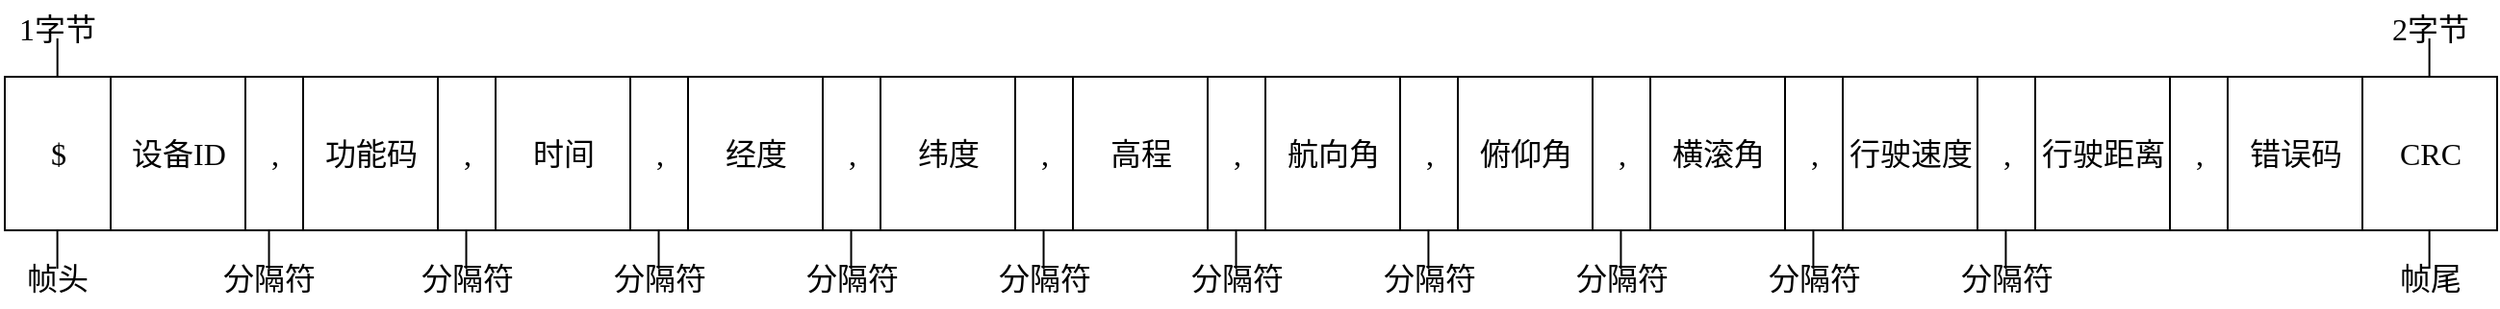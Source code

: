 <mxfile version="24.6.4" type="github">
  <diagram name="第 1 页" id="h4iiI1h9H1woldRgEM1Y">
    <mxGraphModel dx="1588" dy="930" grid="1" gridSize="10" guides="1" tooltips="1" connect="1" arrows="1" fold="1" page="1" pageScale="1" pageWidth="1654" pageHeight="1169" math="0" shadow="0">
      <root>
        <mxCell id="0" />
        <mxCell id="1" parent="0" />
        <mxCell id="Qd0CcySC9wJVUX0zvVi2-1" value="" style="rounded=0;whiteSpace=wrap;html=1;fontFamily=黑体;fontSize=16;" vertex="1" parent="1">
          <mxGeometry x="90" y="280" width="1287.5" height="80" as="geometry" />
        </mxCell>
        <mxCell id="Qd0CcySC9wJVUX0zvVi2-2" value="$" style="rounded=0;whiteSpace=wrap;html=1;fontFamily=黑体;fontSize=16;" vertex="1" parent="1">
          <mxGeometry x="82.5" y="280" width="55" height="80" as="geometry" />
        </mxCell>
        <mxCell id="Qd0CcySC9wJVUX0zvVi2-3" value="设备ID" style="rounded=0;whiteSpace=wrap;html=1;fontFamily=黑体;fontSize=16;" vertex="1" parent="1">
          <mxGeometry x="137.5" y="280" width="70" height="80" as="geometry" />
        </mxCell>
        <mxCell id="Qd0CcySC9wJVUX0zvVi2-5" value="&lt;font style=&quot;font-size: 16px;&quot;&gt;,&lt;/font&gt;" style="rounded=0;whiteSpace=wrap;html=1;fontFamily=黑体;fontSize=16;" vertex="1" parent="1">
          <mxGeometry x="307.5" y="280" width="30" height="80" as="geometry" />
        </mxCell>
        <mxCell id="Qd0CcySC9wJVUX0zvVi2-7" value="时间" style="rounded=0;whiteSpace=wrap;html=1;fontFamily=黑体;fontSize=16;" vertex="1" parent="1">
          <mxGeometry x="337.5" y="280" width="70" height="80" as="geometry" />
        </mxCell>
        <mxCell id="Qd0CcySC9wJVUX0zvVi2-8" value="经度" style="rounded=0;whiteSpace=wrap;html=1;fontFamily=黑体;fontSize=16;" vertex="1" parent="1">
          <mxGeometry x="437.5" y="280" width="70" height="80" as="geometry" />
        </mxCell>
        <mxCell id="Qd0CcySC9wJVUX0zvVi2-9" value="&lt;font style=&quot;font-size: 16px;&quot;&gt;,&lt;/font&gt;" style="rounded=0;whiteSpace=wrap;html=1;fontFamily=黑体;fontSize=16;" vertex="1" parent="1">
          <mxGeometry x="407.5" y="280" width="30" height="80" as="geometry" />
        </mxCell>
        <mxCell id="Qd0CcySC9wJVUX0zvVi2-10" value="&lt;font style=&quot;font-size: 16px;&quot;&gt;,&lt;/font&gt;" style="rounded=0;whiteSpace=wrap;html=1;fontFamily=黑体;fontSize=16;" vertex="1" parent="1">
          <mxGeometry x="507.5" y="280" width="30" height="80" as="geometry" />
        </mxCell>
        <mxCell id="Qd0CcySC9wJVUX0zvVi2-11" value="纬度" style="rounded=0;whiteSpace=wrap;html=1;fontFamily=黑体;fontSize=16;" vertex="1" parent="1">
          <mxGeometry x="537.5" y="280" width="70" height="80" as="geometry" />
        </mxCell>
        <mxCell id="Qd0CcySC9wJVUX0zvVi2-12" value="&lt;font style=&quot;font-size: 16px;&quot;&gt;,&lt;/font&gt;" style="rounded=0;whiteSpace=wrap;html=1;fontFamily=黑体;fontSize=16;" vertex="1" parent="1">
          <mxGeometry x="607.5" y="280" width="30" height="80" as="geometry" />
        </mxCell>
        <mxCell id="Qd0CcySC9wJVUX0zvVi2-13" value="高程" style="rounded=0;whiteSpace=wrap;html=1;fontFamily=黑体;fontSize=16;" vertex="1" parent="1">
          <mxGeometry x="637.5" y="280" width="70" height="80" as="geometry" />
        </mxCell>
        <mxCell id="Qd0CcySC9wJVUX0zvVi2-14" value="&lt;font style=&quot;font-size: 16px;&quot;&gt;,&lt;/font&gt;" style="rounded=0;whiteSpace=wrap;html=1;fontFamily=黑体;fontSize=16;" vertex="1" parent="1">
          <mxGeometry x="707.5" y="280" width="30" height="80" as="geometry" />
        </mxCell>
        <mxCell id="Qd0CcySC9wJVUX0zvVi2-15" value="航向角" style="rounded=0;whiteSpace=wrap;html=1;fontFamily=黑体;fontSize=16;" vertex="1" parent="1">
          <mxGeometry x="737.5" y="280" width="70" height="80" as="geometry" />
        </mxCell>
        <mxCell id="Qd0CcySC9wJVUX0zvVi2-16" value="&lt;font style=&quot;font-size: 16px;&quot;&gt;,&lt;/font&gt;" style="rounded=0;whiteSpace=wrap;html=1;fontFamily=黑体;fontSize=16;" vertex="1" parent="1">
          <mxGeometry x="807.5" y="280" width="30" height="80" as="geometry" />
        </mxCell>
        <mxCell id="Qd0CcySC9wJVUX0zvVi2-17" value="俯仰角" style="rounded=0;whiteSpace=wrap;html=1;fontFamily=黑体;fontSize=16;" vertex="1" parent="1">
          <mxGeometry x="837.5" y="280" width="70" height="80" as="geometry" />
        </mxCell>
        <mxCell id="Qd0CcySC9wJVUX0zvVi2-18" value="横滚角" style="rounded=0;whiteSpace=wrap;html=1;fontFamily=黑体;fontSize=16;" vertex="1" parent="1">
          <mxGeometry x="937.5" y="280" width="70" height="80" as="geometry" />
        </mxCell>
        <mxCell id="Qd0CcySC9wJVUX0zvVi2-19" value="&lt;font style=&quot;font-size: 16px;&quot;&gt;,&lt;/font&gt;" style="rounded=0;whiteSpace=wrap;html=1;fontFamily=黑体;fontSize=16;" vertex="1" parent="1">
          <mxGeometry x="907.5" y="280" width="30" height="80" as="geometry" />
        </mxCell>
        <mxCell id="Qd0CcySC9wJVUX0zvVi2-20" value="&lt;font style=&quot;font-size: 16px;&quot;&gt;,&lt;/font&gt;" style="rounded=0;whiteSpace=wrap;html=1;fontFamily=黑体;fontSize=16;" vertex="1" parent="1">
          <mxGeometry x="1007.5" y="280" width="30" height="80" as="geometry" />
        </mxCell>
        <mxCell id="Qd0CcySC9wJVUX0zvVi2-21" value="行驶速度" style="rounded=0;whiteSpace=wrap;html=1;fontFamily=黑体;fontSize=16;" vertex="1" parent="1">
          <mxGeometry x="1037.5" y="280" width="70" height="80" as="geometry" />
        </mxCell>
        <mxCell id="Qd0CcySC9wJVUX0zvVi2-22" value="&lt;font style=&quot;font-size: 16px;&quot;&gt;,&lt;/font&gt;" style="rounded=0;whiteSpace=wrap;html=1;fontFamily=黑体;fontSize=16;" vertex="1" parent="1">
          <mxGeometry x="1107.5" y="280" width="30" height="80" as="geometry" />
        </mxCell>
        <mxCell id="Qd0CcySC9wJVUX0zvVi2-24" value="错误码" style="rounded=0;whiteSpace=wrap;html=1;fontFamily=黑体;fontSize=16;" vertex="1" parent="1">
          <mxGeometry x="1237.5" y="280" width="70" height="80" as="geometry" />
        </mxCell>
        <mxCell id="Qd0CcySC9wJVUX0zvVi2-25" value="CRC" style="rounded=0;whiteSpace=wrap;html=1;fontFamily=黑体;fontSize=16;" vertex="1" parent="1">
          <mxGeometry x="1307.5" y="280" width="70" height="80" as="geometry" />
        </mxCell>
        <mxCell id="Qd0CcySC9wJVUX0zvVi2-26" value="" style="endArrow=none;html=1;rounded=0;fontFamily=黑体;fontSize=16;" edge="1" parent="1">
          <mxGeometry width="50" height="50" relative="1" as="geometry">
            <mxPoint x="109.84" y="260" as="sourcePoint" />
            <mxPoint x="109.84" y="280" as="targetPoint" />
          </mxGeometry>
        </mxCell>
        <mxCell id="Qd0CcySC9wJVUX0zvVi2-28" value="" style="endArrow=none;html=1;rounded=0;fontFamily=黑体;fontSize=16;" edge="1" parent="1">
          <mxGeometry width="50" height="50" relative="1" as="geometry">
            <mxPoint x="109.8" y="360" as="sourcePoint" />
            <mxPoint x="109.8" y="380" as="targetPoint" />
          </mxGeometry>
        </mxCell>
        <mxCell id="Qd0CcySC9wJVUX0zvVi2-31" value="" style="endArrow=none;html=1;rounded=0;fontFamily=黑体;fontSize=16;" edge="1" parent="1">
          <mxGeometry width="50" height="50" relative="1" as="geometry">
            <mxPoint x="322.26" y="360" as="sourcePoint" />
            <mxPoint x="322.26" y="380" as="targetPoint" />
          </mxGeometry>
        </mxCell>
        <mxCell id="Qd0CcySC9wJVUX0zvVi2-32" value="" style="endArrow=none;html=1;rounded=0;fontFamily=黑体;fontSize=16;" edge="1" parent="1">
          <mxGeometry width="50" height="50" relative="1" as="geometry">
            <mxPoint x="422.26" y="360" as="sourcePoint" />
            <mxPoint x="422.26" y="380" as="targetPoint" />
          </mxGeometry>
        </mxCell>
        <mxCell id="Qd0CcySC9wJVUX0zvVi2-33" value="" style="endArrow=none;html=1;rounded=0;fontFamily=黑体;fontSize=16;" edge="1" parent="1">
          <mxGeometry width="50" height="50" relative="1" as="geometry">
            <mxPoint x="522.26" y="360" as="sourcePoint" />
            <mxPoint x="522.26" y="380" as="targetPoint" />
          </mxGeometry>
        </mxCell>
        <mxCell id="Qd0CcySC9wJVUX0zvVi2-34" value="" style="endArrow=none;html=1;rounded=0;fontFamily=黑体;fontSize=16;" edge="1" parent="1">
          <mxGeometry width="50" height="50" relative="1" as="geometry">
            <mxPoint x="622.26" y="360" as="sourcePoint" />
            <mxPoint x="622.26" y="380" as="targetPoint" />
          </mxGeometry>
        </mxCell>
        <mxCell id="Qd0CcySC9wJVUX0zvVi2-35" value="" style="endArrow=none;html=1;rounded=0;fontFamily=黑体;fontSize=16;" edge="1" parent="1">
          <mxGeometry width="50" height="50" relative="1" as="geometry">
            <mxPoint x="722.26" y="360" as="sourcePoint" />
            <mxPoint x="722.26" y="380" as="targetPoint" />
          </mxGeometry>
        </mxCell>
        <mxCell id="Qd0CcySC9wJVUX0zvVi2-36" value="" style="endArrow=none;html=1;rounded=0;fontFamily=黑体;fontSize=16;" edge="1" parent="1">
          <mxGeometry width="50" height="50" relative="1" as="geometry">
            <mxPoint x="822.21" y="360" as="sourcePoint" />
            <mxPoint x="822.21" y="380" as="targetPoint" />
          </mxGeometry>
        </mxCell>
        <mxCell id="Qd0CcySC9wJVUX0zvVi2-37" value="" style="endArrow=none;html=1;rounded=0;fontFamily=黑体;fontSize=16;" edge="1" parent="1">
          <mxGeometry width="50" height="50" relative="1" as="geometry">
            <mxPoint x="922.21" y="360" as="sourcePoint" />
            <mxPoint x="922.21" y="380" as="targetPoint" />
          </mxGeometry>
        </mxCell>
        <mxCell id="Qd0CcySC9wJVUX0zvVi2-38" value="" style="endArrow=none;html=1;rounded=0;fontFamily=黑体;fontSize=16;" edge="1" parent="1">
          <mxGeometry width="50" height="50" relative="1" as="geometry">
            <mxPoint x="1022.21" y="360" as="sourcePoint" />
            <mxPoint x="1022.21" y="380" as="targetPoint" />
          </mxGeometry>
        </mxCell>
        <mxCell id="Qd0CcySC9wJVUX0zvVi2-39" value="" style="endArrow=none;html=1;rounded=0;fontFamily=黑体;fontSize=16;" edge="1" parent="1">
          <mxGeometry width="50" height="50" relative="1" as="geometry">
            <mxPoint x="1122.21" y="360" as="sourcePoint" />
            <mxPoint x="1122.21" y="380" as="targetPoint" />
          </mxGeometry>
        </mxCell>
        <mxCell id="Qd0CcySC9wJVUX0zvVi2-40" value="帧头" style="text;html=1;align=center;verticalAlign=middle;whiteSpace=wrap;rounded=0;fontFamily=黑体;fontSize=16;" vertex="1" parent="1">
          <mxGeometry x="80" y="370" width="60" height="30" as="geometry" />
        </mxCell>
        <mxCell id="Qd0CcySC9wJVUX0zvVi2-42" value="分隔符" style="text;html=1;align=center;verticalAlign=middle;whiteSpace=wrap;rounded=0;fontFamily=黑体;fontSize=16;" vertex="1" parent="1">
          <mxGeometry x="292.5" y="370" width="60" height="30" as="geometry" />
        </mxCell>
        <mxCell id="Qd0CcySC9wJVUX0zvVi2-43" value="分隔符" style="text;html=1;align=center;verticalAlign=middle;whiteSpace=wrap;rounded=0;fontFamily=黑体;fontSize=16;" vertex="1" parent="1">
          <mxGeometry x="392.5" y="370" width="60" height="30" as="geometry" />
        </mxCell>
        <mxCell id="Qd0CcySC9wJVUX0zvVi2-44" value="分隔符" style="text;html=1;align=center;verticalAlign=middle;whiteSpace=wrap;rounded=0;fontFamily=黑体;fontSize=16;" vertex="1" parent="1">
          <mxGeometry x="492.5" y="370" width="60" height="30" as="geometry" />
        </mxCell>
        <mxCell id="Qd0CcySC9wJVUX0zvVi2-45" value="分隔符" style="text;html=1;align=center;verticalAlign=middle;whiteSpace=wrap;rounded=0;fontFamily=黑体;fontSize=16;" vertex="1" parent="1">
          <mxGeometry x="592.5" y="370" width="60" height="30" as="geometry" />
        </mxCell>
        <mxCell id="Qd0CcySC9wJVUX0zvVi2-46" value="分隔符" style="text;html=1;align=center;verticalAlign=middle;whiteSpace=wrap;rounded=0;fontFamily=黑体;fontSize=16;" vertex="1" parent="1">
          <mxGeometry x="692.5" y="370" width="60" height="30" as="geometry" />
        </mxCell>
        <mxCell id="Qd0CcySC9wJVUX0zvVi2-47" value="分隔符" style="text;html=1;align=center;verticalAlign=middle;whiteSpace=wrap;rounded=0;fontFamily=黑体;fontSize=16;" vertex="1" parent="1">
          <mxGeometry x="792.5" y="370" width="60" height="30" as="geometry" />
        </mxCell>
        <mxCell id="Qd0CcySC9wJVUX0zvVi2-48" value="分隔符" style="text;html=1;align=center;verticalAlign=middle;whiteSpace=wrap;rounded=0;fontFamily=黑体;fontSize=16;" vertex="1" parent="1">
          <mxGeometry x="892.5" y="370" width="60" height="30" as="geometry" />
        </mxCell>
        <mxCell id="Qd0CcySC9wJVUX0zvVi2-49" value="分隔符" style="text;html=1;align=center;verticalAlign=middle;whiteSpace=wrap;rounded=0;fontFamily=黑体;fontSize=16;" vertex="1" parent="1">
          <mxGeometry x="992.5" y="370" width="60" height="30" as="geometry" />
        </mxCell>
        <mxCell id="Qd0CcySC9wJVUX0zvVi2-50" value="分隔符" style="text;html=1;align=center;verticalAlign=middle;whiteSpace=wrap;rounded=0;fontFamily=黑体;fontSize=16;" vertex="1" parent="1">
          <mxGeometry x="1092.5" y="370" width="60" height="30" as="geometry" />
        </mxCell>
        <mxCell id="Qd0CcySC9wJVUX0zvVi2-51" value="帧尾" style="text;html=1;align=center;verticalAlign=middle;whiteSpace=wrap;rounded=0;fontFamily=黑体;fontSize=16;" vertex="1" parent="1">
          <mxGeometry x="1312.5" y="370" width="60" height="30" as="geometry" />
        </mxCell>
        <mxCell id="Qd0CcySC9wJVUX0zvVi2-52" value="" style="endArrow=none;html=1;rounded=0;fontFamily=黑体;fontSize=16;" edge="1" parent="1">
          <mxGeometry width="50" height="50" relative="1" as="geometry">
            <mxPoint x="1342.31" y="360" as="sourcePoint" />
            <mxPoint x="1342.31" y="380" as="targetPoint" />
          </mxGeometry>
        </mxCell>
        <mxCell id="Qd0CcySC9wJVUX0zvVi2-54" value="1字节" style="text;html=1;align=center;verticalAlign=middle;whiteSpace=wrap;rounded=0;fontFamily=黑体;fontSize=16;" vertex="1" parent="1">
          <mxGeometry x="80" y="240" width="60" height="30" as="geometry" />
        </mxCell>
        <mxCell id="Qd0CcySC9wJVUX0zvVi2-55" value="2字节" style="text;html=1;align=center;verticalAlign=middle;whiteSpace=wrap;rounded=0;fontFamily=黑体;fontSize=16;" vertex="1" parent="1">
          <mxGeometry x="1312.5" y="240" width="60" height="30" as="geometry" />
        </mxCell>
        <mxCell id="Qd0CcySC9wJVUX0zvVi2-57" value="" style="endArrow=none;html=1;rounded=0;fontFamily=黑体;fontSize=16;" edge="1" parent="1">
          <mxGeometry width="50" height="50" relative="1" as="geometry">
            <mxPoint x="1342.31" y="260" as="sourcePoint" />
            <mxPoint x="1342.31" y="280" as="targetPoint" />
          </mxGeometry>
        </mxCell>
        <mxCell id="Qd0CcySC9wJVUX0zvVi2-58" value="行驶距离" style="rounded=0;whiteSpace=wrap;html=1;fontFamily=黑体;fontSize=16;" vertex="1" parent="1">
          <mxGeometry x="1137.5" y="280" width="70" height="80" as="geometry" />
        </mxCell>
        <mxCell id="Qd0CcySC9wJVUX0zvVi2-59" value="&lt;font style=&quot;font-size: 16px;&quot;&gt;,&lt;/font&gt;" style="rounded=0;whiteSpace=wrap;html=1;fontFamily=黑体;fontSize=16;" vertex="1" parent="1">
          <mxGeometry x="1207.5" y="280" width="30" height="80" as="geometry" />
        </mxCell>
        <mxCell id="Qd0CcySC9wJVUX0zvVi2-60" value="&lt;font style=&quot;font-size: 16px;&quot;&gt;,&lt;/font&gt;" style="rounded=0;whiteSpace=wrap;html=1;fontFamily=黑体;fontSize=16;" vertex="1" parent="1">
          <mxGeometry x="207.5" y="280" width="30" height="80" as="geometry" />
        </mxCell>
        <mxCell id="Qd0CcySC9wJVUX0zvVi2-61" value="功能码" style="rounded=0;whiteSpace=wrap;html=1;fontFamily=黑体;fontSize=16;" vertex="1" parent="1">
          <mxGeometry x="237.5" y="280" width="70" height="80" as="geometry" />
        </mxCell>
        <mxCell id="Qd0CcySC9wJVUX0zvVi2-62" value="" style="endArrow=none;html=1;rounded=0;fontFamily=黑体;fontSize=16;" edge="1" parent="1">
          <mxGeometry width="50" height="50" relative="1" as="geometry">
            <mxPoint x="219.77" y="360" as="sourcePoint" />
            <mxPoint x="219.77" y="380" as="targetPoint" />
          </mxGeometry>
        </mxCell>
        <mxCell id="Qd0CcySC9wJVUX0zvVi2-63" value="分隔符" style="text;html=1;align=center;verticalAlign=middle;whiteSpace=wrap;rounded=0;fontFamily=黑体;fontSize=16;" vertex="1" parent="1">
          <mxGeometry x="190" y="370" width="60" height="30" as="geometry" />
        </mxCell>
      </root>
    </mxGraphModel>
  </diagram>
</mxfile>
